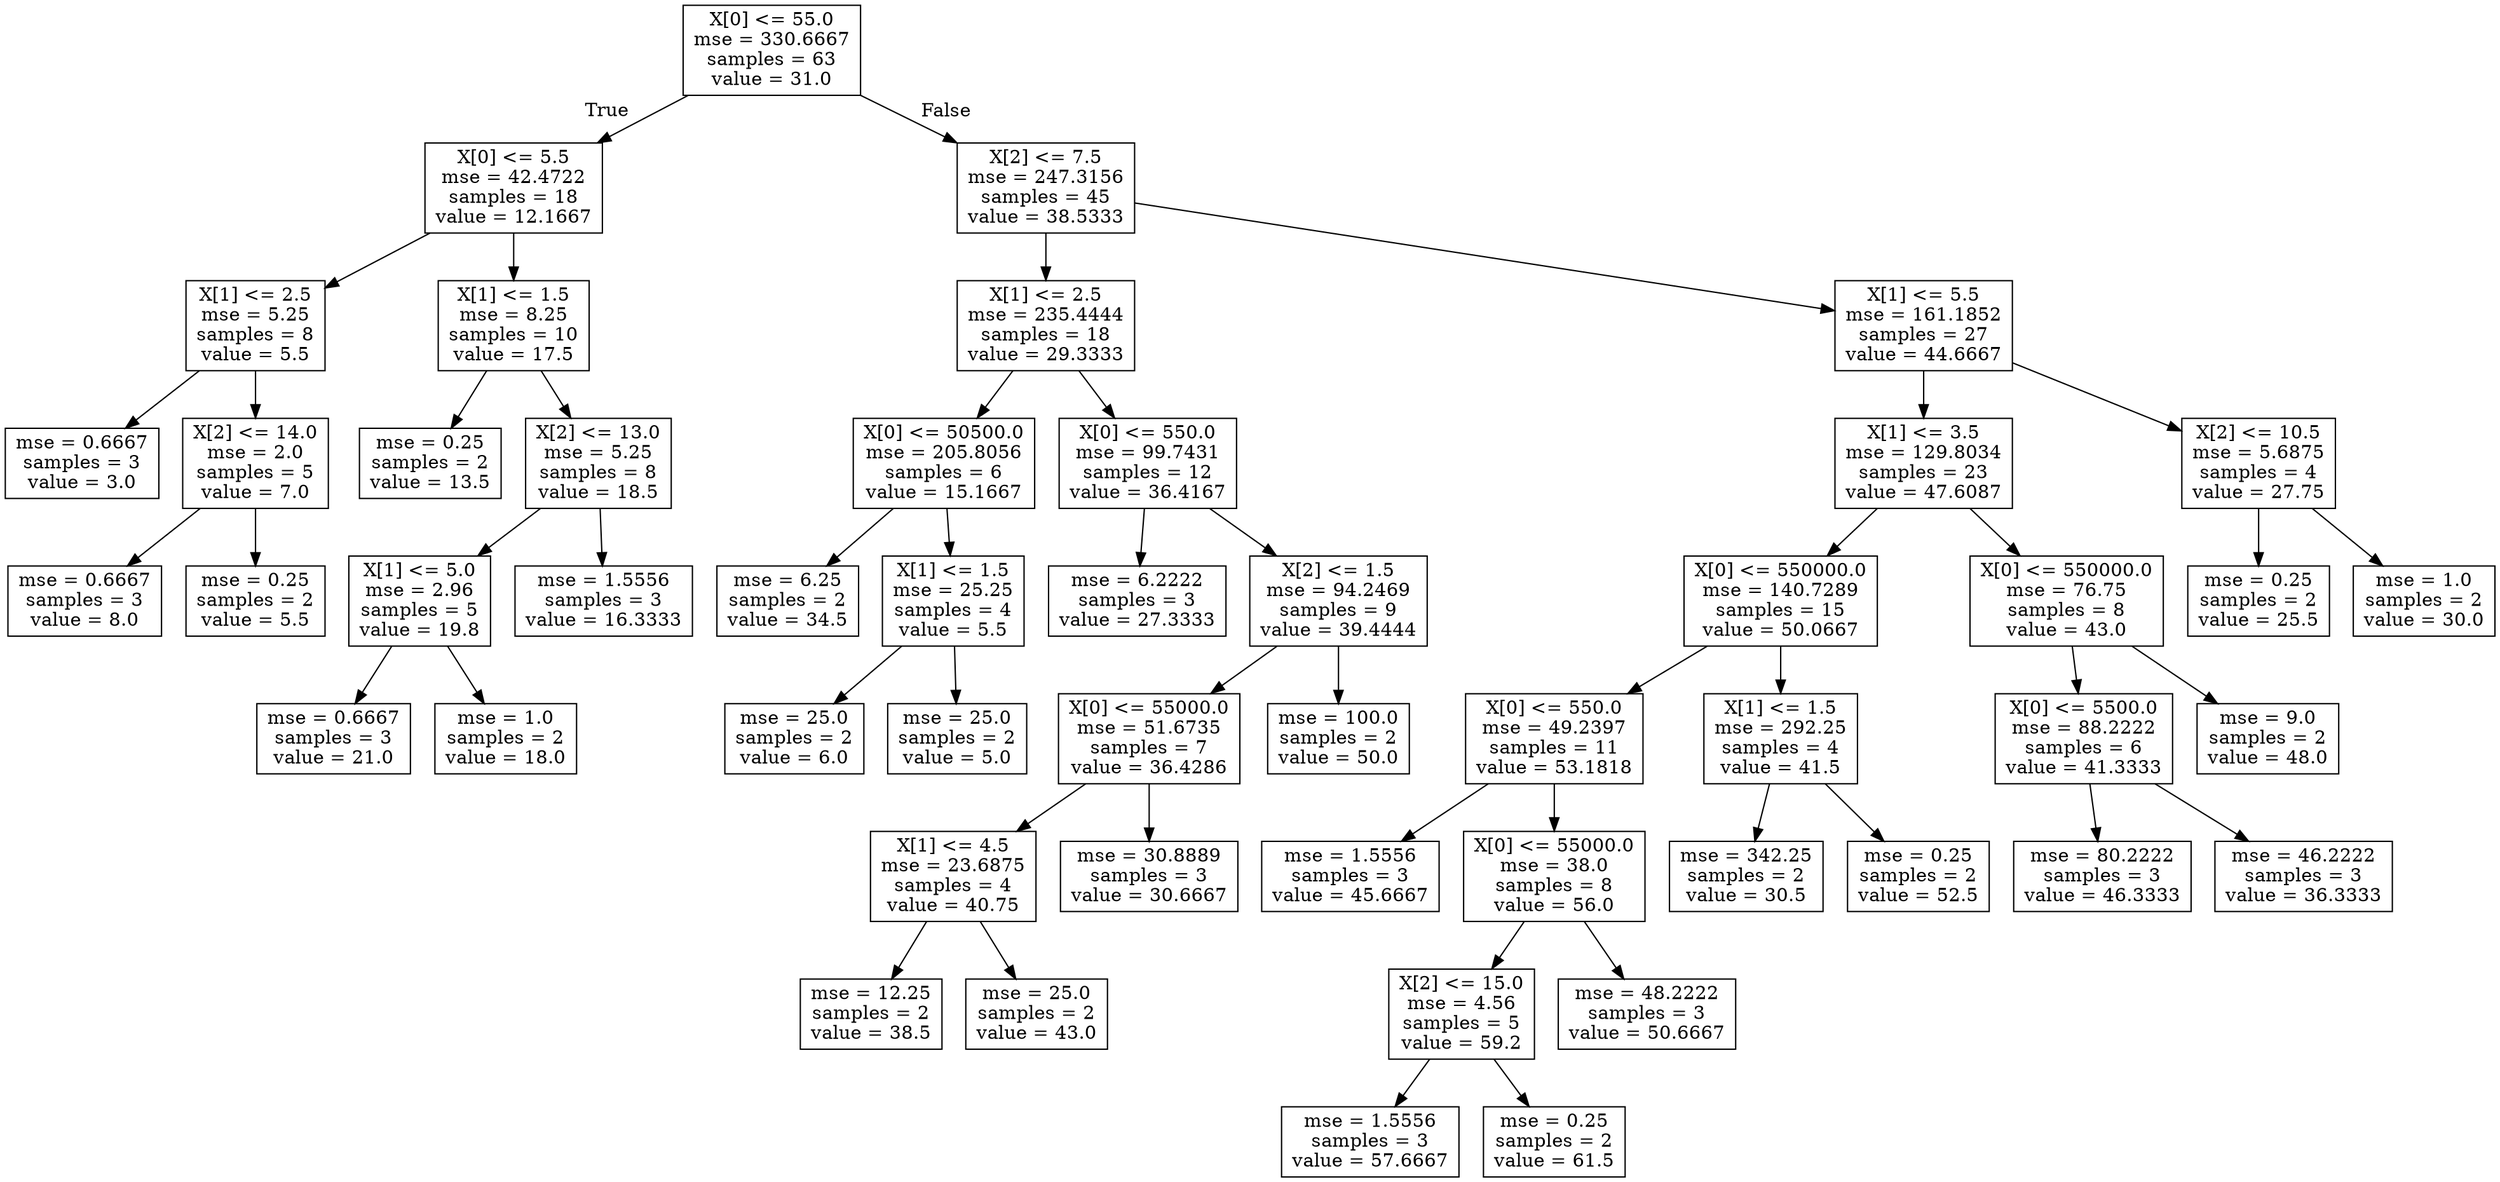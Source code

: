 digraph Tree {
node [shape=box] ;
0 [label="X[0] <= 55.0\nmse = 330.6667\nsamples = 63\nvalue = 31.0"] ;
1 [label="X[0] <= 5.5\nmse = 42.4722\nsamples = 18\nvalue = 12.1667"] ;
0 -> 1 [labeldistance=2.5, labelangle=45, headlabel="True"] ;
2 [label="X[1] <= 2.5\nmse = 5.25\nsamples = 8\nvalue = 5.5"] ;
1 -> 2 ;
3 [label="mse = 0.6667\nsamples = 3\nvalue = 3.0"] ;
2 -> 3 ;
4 [label="X[2] <= 14.0\nmse = 2.0\nsamples = 5\nvalue = 7.0"] ;
2 -> 4 ;
5 [label="mse = 0.6667\nsamples = 3\nvalue = 8.0"] ;
4 -> 5 ;
6 [label="mse = 0.25\nsamples = 2\nvalue = 5.5"] ;
4 -> 6 ;
7 [label="X[1] <= 1.5\nmse = 8.25\nsamples = 10\nvalue = 17.5"] ;
1 -> 7 ;
8 [label="mse = 0.25\nsamples = 2\nvalue = 13.5"] ;
7 -> 8 ;
9 [label="X[2] <= 13.0\nmse = 5.25\nsamples = 8\nvalue = 18.5"] ;
7 -> 9 ;
10 [label="X[1] <= 5.0\nmse = 2.96\nsamples = 5\nvalue = 19.8"] ;
9 -> 10 ;
11 [label="mse = 0.6667\nsamples = 3\nvalue = 21.0"] ;
10 -> 11 ;
12 [label="mse = 1.0\nsamples = 2\nvalue = 18.0"] ;
10 -> 12 ;
13 [label="mse = 1.5556\nsamples = 3\nvalue = 16.3333"] ;
9 -> 13 ;
14 [label="X[2] <= 7.5\nmse = 247.3156\nsamples = 45\nvalue = 38.5333"] ;
0 -> 14 [labeldistance=2.5, labelangle=-45, headlabel="False"] ;
15 [label="X[1] <= 2.5\nmse = 235.4444\nsamples = 18\nvalue = 29.3333"] ;
14 -> 15 ;
16 [label="X[0] <= 50500.0\nmse = 205.8056\nsamples = 6\nvalue = 15.1667"] ;
15 -> 16 ;
17 [label="mse = 6.25\nsamples = 2\nvalue = 34.5"] ;
16 -> 17 ;
18 [label="X[1] <= 1.5\nmse = 25.25\nsamples = 4\nvalue = 5.5"] ;
16 -> 18 ;
19 [label="mse = 25.0\nsamples = 2\nvalue = 6.0"] ;
18 -> 19 ;
20 [label="mse = 25.0\nsamples = 2\nvalue = 5.0"] ;
18 -> 20 ;
21 [label="X[0] <= 550.0\nmse = 99.7431\nsamples = 12\nvalue = 36.4167"] ;
15 -> 21 ;
22 [label="mse = 6.2222\nsamples = 3\nvalue = 27.3333"] ;
21 -> 22 ;
23 [label="X[2] <= 1.5\nmse = 94.2469\nsamples = 9\nvalue = 39.4444"] ;
21 -> 23 ;
24 [label="X[0] <= 55000.0\nmse = 51.6735\nsamples = 7\nvalue = 36.4286"] ;
23 -> 24 ;
25 [label="X[1] <= 4.5\nmse = 23.6875\nsamples = 4\nvalue = 40.75"] ;
24 -> 25 ;
26 [label="mse = 12.25\nsamples = 2\nvalue = 38.5"] ;
25 -> 26 ;
27 [label="mse = 25.0\nsamples = 2\nvalue = 43.0"] ;
25 -> 27 ;
28 [label="mse = 30.8889\nsamples = 3\nvalue = 30.6667"] ;
24 -> 28 ;
29 [label="mse = 100.0\nsamples = 2\nvalue = 50.0"] ;
23 -> 29 ;
30 [label="X[1] <= 5.5\nmse = 161.1852\nsamples = 27\nvalue = 44.6667"] ;
14 -> 30 ;
31 [label="X[1] <= 3.5\nmse = 129.8034\nsamples = 23\nvalue = 47.6087"] ;
30 -> 31 ;
32 [label="X[0] <= 550000.0\nmse = 140.7289\nsamples = 15\nvalue = 50.0667"] ;
31 -> 32 ;
33 [label="X[0] <= 550.0\nmse = 49.2397\nsamples = 11\nvalue = 53.1818"] ;
32 -> 33 ;
34 [label="mse = 1.5556\nsamples = 3\nvalue = 45.6667"] ;
33 -> 34 ;
35 [label="X[0] <= 55000.0\nmse = 38.0\nsamples = 8\nvalue = 56.0"] ;
33 -> 35 ;
36 [label="X[2] <= 15.0\nmse = 4.56\nsamples = 5\nvalue = 59.2"] ;
35 -> 36 ;
37 [label="mse = 1.5556\nsamples = 3\nvalue = 57.6667"] ;
36 -> 37 ;
38 [label="mse = 0.25\nsamples = 2\nvalue = 61.5"] ;
36 -> 38 ;
39 [label="mse = 48.2222\nsamples = 3\nvalue = 50.6667"] ;
35 -> 39 ;
40 [label="X[1] <= 1.5\nmse = 292.25\nsamples = 4\nvalue = 41.5"] ;
32 -> 40 ;
41 [label="mse = 342.25\nsamples = 2\nvalue = 30.5"] ;
40 -> 41 ;
42 [label="mse = 0.25\nsamples = 2\nvalue = 52.5"] ;
40 -> 42 ;
43 [label="X[0] <= 550000.0\nmse = 76.75\nsamples = 8\nvalue = 43.0"] ;
31 -> 43 ;
44 [label="X[0] <= 5500.0\nmse = 88.2222\nsamples = 6\nvalue = 41.3333"] ;
43 -> 44 ;
45 [label="mse = 80.2222\nsamples = 3\nvalue = 46.3333"] ;
44 -> 45 ;
46 [label="mse = 46.2222\nsamples = 3\nvalue = 36.3333"] ;
44 -> 46 ;
47 [label="mse = 9.0\nsamples = 2\nvalue = 48.0"] ;
43 -> 47 ;
48 [label="X[2] <= 10.5\nmse = 5.6875\nsamples = 4\nvalue = 27.75"] ;
30 -> 48 ;
49 [label="mse = 0.25\nsamples = 2\nvalue = 25.5"] ;
48 -> 49 ;
50 [label="mse = 1.0\nsamples = 2\nvalue = 30.0"] ;
48 -> 50 ;
}